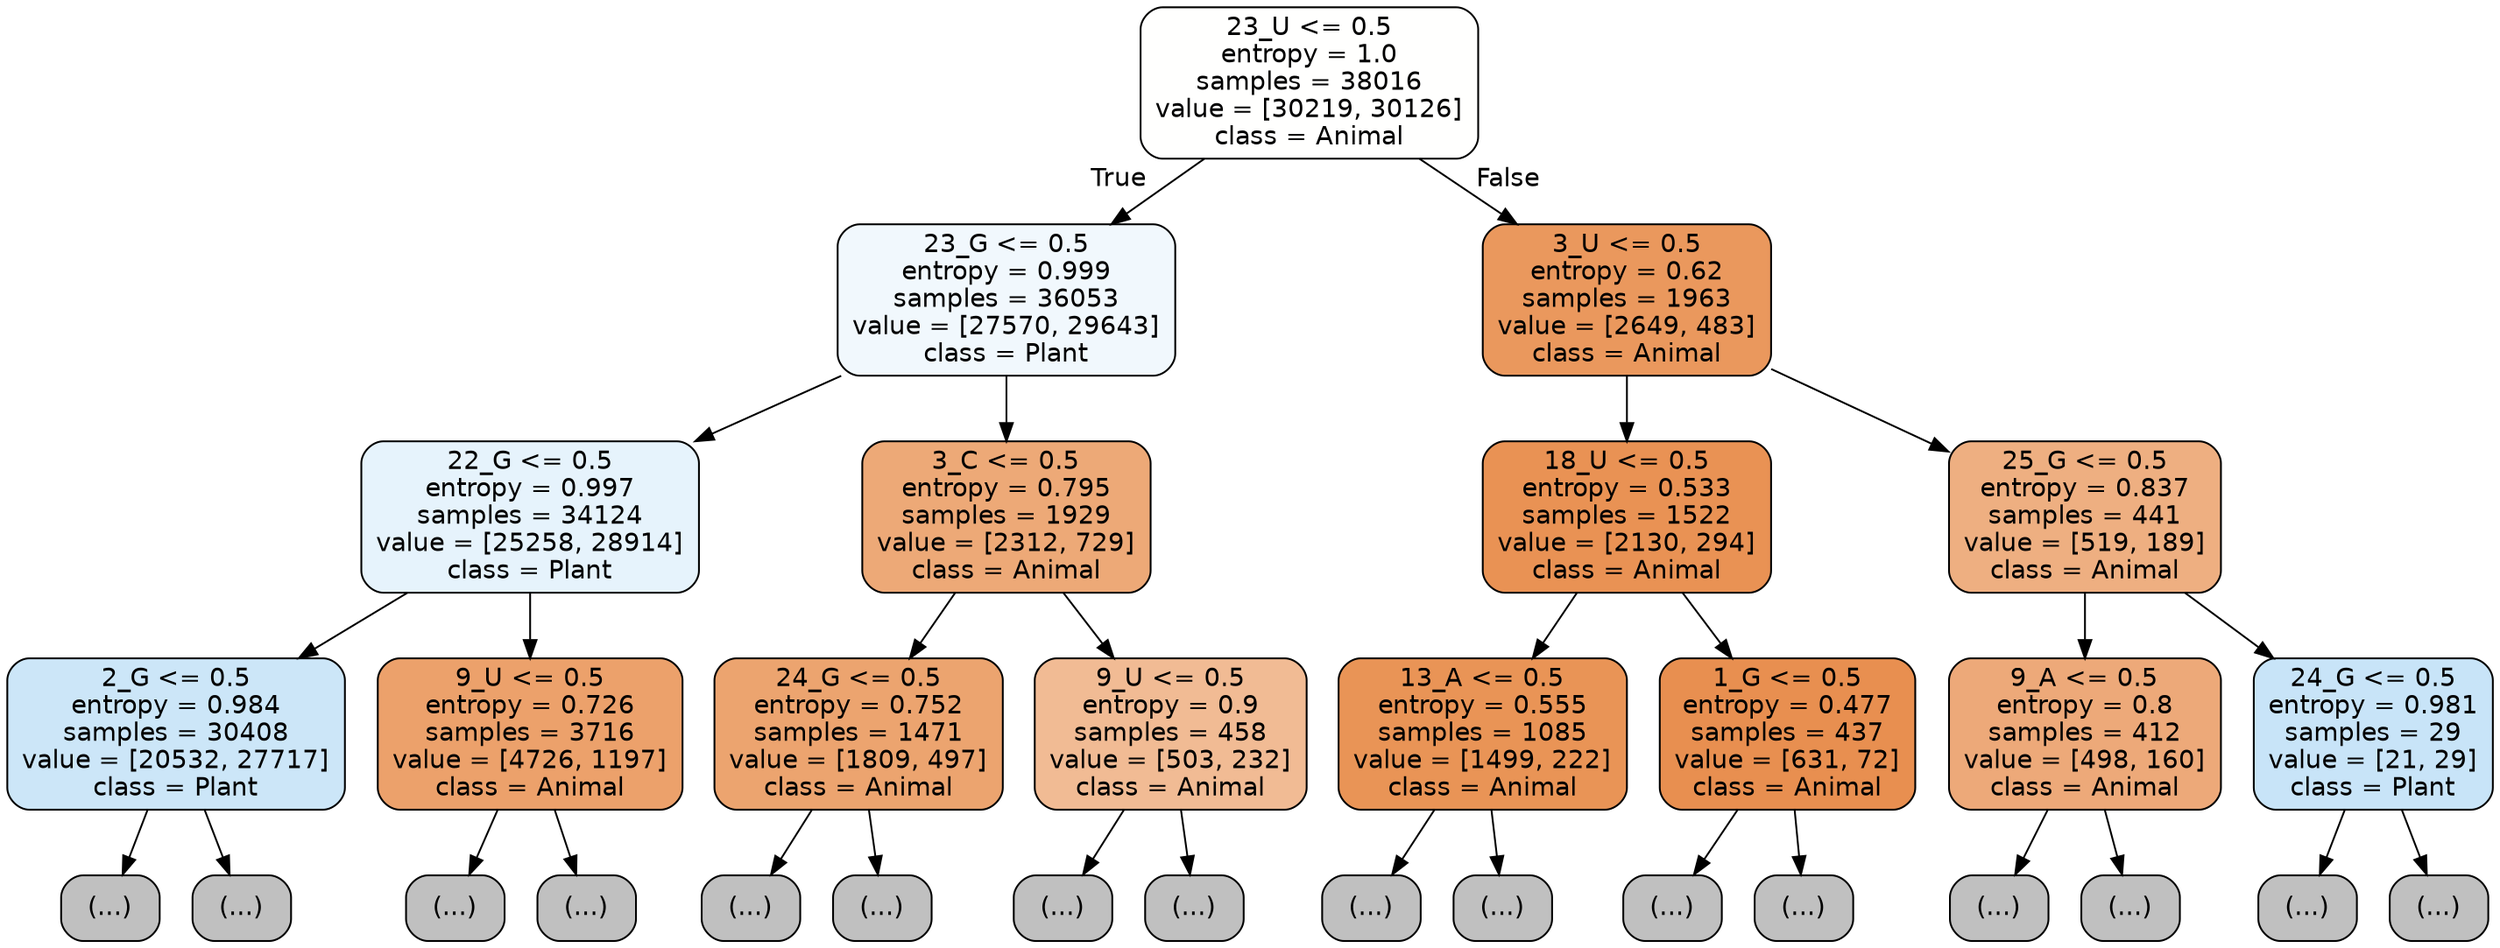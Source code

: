 digraph Tree {
node [shape=box, style="filled, rounded", color="black", fontname="helvetica"] ;
edge [fontname="helvetica"] ;
0 [label="23_U <= 0.5\nentropy = 1.0\nsamples = 38016\nvalue = [30219, 30126]\nclass = Animal", fillcolor="#fffffe"] ;
1 [label="23_G <= 0.5\nentropy = 0.999\nsamples = 36053\nvalue = [27570, 29643]\nclass = Plant", fillcolor="#f1f8fd"] ;
0 -> 1 [labeldistance=2.5, labelangle=45, headlabel="True"] ;
2 [label="22_G <= 0.5\nentropy = 0.997\nsamples = 34124\nvalue = [25258, 28914]\nclass = Plant", fillcolor="#e6f3fc"] ;
1 -> 2 ;
3 [label="2_G <= 0.5\nentropy = 0.984\nsamples = 30408\nvalue = [20532, 27717]\nclass = Plant", fillcolor="#cce6f8"] ;
2 -> 3 ;
4 [label="(...)", fillcolor="#C0C0C0"] ;
3 -> 4 ;
9583 [label="(...)", fillcolor="#C0C0C0"] ;
3 -> 9583 ;
13510 [label="9_U <= 0.5\nentropy = 0.726\nsamples = 3716\nvalue = [4726, 1197]\nclass = Animal", fillcolor="#eca16b"] ;
2 -> 13510 ;
13511 [label="(...)", fillcolor="#C0C0C0"] ;
13510 -> 13511 ;
14644 [label="(...)", fillcolor="#C0C0C0"] ;
13510 -> 14644 ;
15115 [label="3_C <= 0.5\nentropy = 0.795\nsamples = 1929\nvalue = [2312, 729]\nclass = Animal", fillcolor="#eda977"] ;
1 -> 15115 ;
15116 [label="24_G <= 0.5\nentropy = 0.752\nsamples = 1471\nvalue = [1809, 497]\nclass = Animal", fillcolor="#eca46f"] ;
15115 -> 15116 ;
15117 [label="(...)", fillcolor="#C0C0C0"] ;
15116 -> 15117 ;
15594 [label="(...)", fillcolor="#C0C0C0"] ;
15116 -> 15594 ;
15681 [label="9_U <= 0.5\nentropy = 0.9\nsamples = 458\nvalue = [503, 232]\nclass = Animal", fillcolor="#f1bb94"] ;
15115 -> 15681 ;
15682 [label="(...)", fillcolor="#C0C0C0"] ;
15681 -> 15682 ;
15811 [label="(...)", fillcolor="#C0C0C0"] ;
15681 -> 15811 ;
15838 [label="3_U <= 0.5\nentropy = 0.62\nsamples = 1963\nvalue = [2649, 483]\nclass = Animal", fillcolor="#ea985d"] ;
0 -> 15838 [labeldistance=2.5, labelangle=-45, headlabel="False"] ;
15839 [label="18_U <= 0.5\nentropy = 0.533\nsamples = 1522\nvalue = [2130, 294]\nclass = Animal", fillcolor="#e99254"] ;
15838 -> 15839 ;
15840 [label="13_A <= 0.5\nentropy = 0.555\nsamples = 1085\nvalue = [1499, 222]\nclass = Animal", fillcolor="#e99456"] ;
15839 -> 15840 ;
15841 [label="(...)", fillcolor="#C0C0C0"] ;
15840 -> 15841 ;
16102 [label="(...)", fillcolor="#C0C0C0"] ;
15840 -> 16102 ;
16201 [label="1_G <= 0.5\nentropy = 0.477\nsamples = 437\nvalue = [631, 72]\nclass = Animal", fillcolor="#e88f50"] ;
15839 -> 16201 ;
16202 [label="(...)", fillcolor="#C0C0C0"] ;
16201 -> 16202 ;
16313 [label="(...)", fillcolor="#C0C0C0"] ;
16201 -> 16313 ;
16328 [label="25_G <= 0.5\nentropy = 0.837\nsamples = 441\nvalue = [519, 189]\nclass = Animal", fillcolor="#eeaf81"] ;
15838 -> 16328 ;
16329 [label="9_A <= 0.5\nentropy = 0.8\nsamples = 412\nvalue = [498, 160]\nclass = Animal", fillcolor="#eda979"] ;
16328 -> 16329 ;
16330 [label="(...)", fillcolor="#C0C0C0"] ;
16329 -> 16330 ;
16463 [label="(...)", fillcolor="#C0C0C0"] ;
16329 -> 16463 ;
16516 [label="24_G <= 0.5\nentropy = 0.981\nsamples = 29\nvalue = [21, 29]\nclass = Plant", fillcolor="#c8e4f8"] ;
16328 -> 16516 ;
16517 [label="(...)", fillcolor="#C0C0C0"] ;
16516 -> 16517 ;
16522 [label="(...)", fillcolor="#C0C0C0"] ;
16516 -> 16522 ;
}